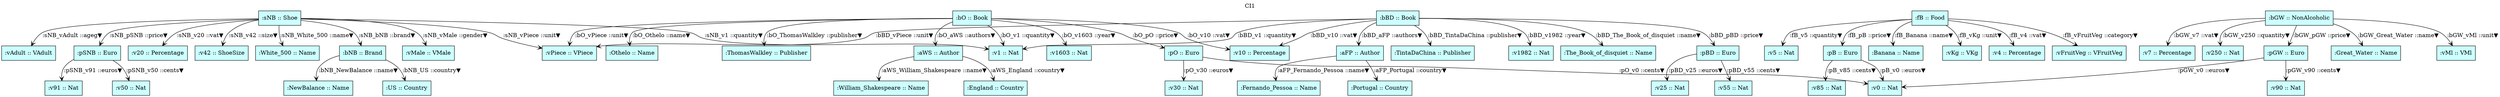 digraph {graph[label=CI1,labelloc=tl,labelfontsize=12];
"bO"[shape=box,fillcolor="#CCFFFF",style = filled,label=":bO :: Book"];
"Othelo"[shape=box,fillcolor="#CCFFFF",style = filled,label=":Othelo :: Name"];
"ThomasWalkley"[shape=box,fillcolor="#CCFFFF",style = filled,label=":ThomasWalkley :: Publisher"];
"vPiece"[shape=box,fillcolor="#CCFFFF",style = filled,label=":vPiece :: VPiece"];
"pO"[shape=box,fillcolor="#CCFFFF",style = filled,label=":pO :: Euro"];
"v30"[shape=box,fillcolor="#CCFFFF",style = filled,label=":v30 :: Nat"];
"v0"[shape=box,fillcolor="#CCFFFF",style = filled,label=":v0 :: Nat"];
"v1"[shape=box,fillcolor="#CCFFFF",style = filled,label=":v1 :: Nat"];
"v1603"[shape=box,fillcolor="#CCFFFF",style = filled,label=":v1603 :: Nat"];
"v10"[shape=box,fillcolor="#CCFFFF",style = filled,label=":v10 :: Percentage"];
"aWS"[shape=box,fillcolor="#CCFFFF",style = filled,label=":aWS :: Author"];
"William_Shakespeare"[shape=box,fillcolor="#CCFFFF",style = filled,label=":William_Shakespeare :: Name"];
"England"[shape=box,fillcolor="#CCFFFF",style = filled,label=":England :: Country"];
"bBD"[shape=box,fillcolor="#CCFFFF",style = filled,label=":bBD :: Book"];
"The_Book_of_disquiet"[shape=box,fillcolor="#CCFFFF",style = filled,label=":The_Book_of_disquiet :: Name"];
"TintaDaChina"[shape=box,fillcolor="#CCFFFF",style = filled,label=":TintaDaChina :: Publisher"];
"aFP"[shape=box,fillcolor="#CCFFFF",style = filled,label=":aFP :: Author"];
"Fernando_Pessoa"[shape=box,fillcolor="#CCFFFF",style = filled,label=":Fernando_Pessoa :: Name"];
"Portugal"[shape=box,fillcolor="#CCFFFF",style = filled,label=":Portugal :: Country"];
"v1982"[shape=box,fillcolor="#CCFFFF",style = filled,label=":v1982 :: Nat"];
"pBD"[shape=box,fillcolor="#CCFFFF",style = filled,label=":pBD :: Euro"];
"v25"[shape=box,fillcolor="#CCFFFF",style = filled,label=":v25 :: Nat"];
"v55"[shape=box,fillcolor="#CCFFFF",style = filled,label=":v55 :: Nat"];
"fB"[shape=box,fillcolor="#CCFFFF",style = filled,label=":fB :: Food"];
"Banana"[shape=box,fillcolor="#CCFFFF",style = filled,label=":Banana :: Name"];
"vKg"[shape=box,fillcolor="#CCFFFF",style = filled,label=":vKg :: VKg"];
"v4"[shape=box,fillcolor="#CCFFFF",style = filled,label=":v4 :: Percentage"];
"vFruitVeg"[shape=box,fillcolor="#CCFFFF",style = filled,label=":vFruitVeg :: VFruitVeg"];
"pB"[shape=box,fillcolor="#CCFFFF",style = filled,label=":pB :: Euro"];
"v85"[shape=box,fillcolor="#CCFFFF",style = filled,label=":v85 :: Nat"];
"v5"[shape=box,fillcolor="#CCFFFF",style = filled,label=":v5 :: Nat"];
"bGW"[shape=box,fillcolor="#CCFFFF",style = filled,label=":bGW :: NonAlcoholic"];
"Great_Water"[shape=box,fillcolor="#CCFFFF",style = filled,label=":Great_Water :: Name"];
"vMl"[shape=box,fillcolor="#CCFFFF",style = filled,label=":vMl :: VMl"];
"v7"[shape=box,fillcolor="#CCFFFF",style = filled,label=":v7 :: Percentage"];
"v250"[shape=box,fillcolor="#CCFFFF",style = filled,label=":v250 :: Nat"];
"pGW"[shape=box,fillcolor="#CCFFFF",style = filled,label=":pGW :: Euro"];
"v90"[shape=box,fillcolor="#CCFFFF",style = filled,label=":v90 :: Nat"];
"sNB"[shape=box,fillcolor="#CCFFFF",style = filled,label=":sNB :: Shoe"];
"White_500"[shape=box,fillcolor="#CCFFFF",style = filled,label=":White_500 :: Name"];
"bNB"[shape=box,fillcolor="#CCFFFF",style = filled,label=":bNB :: Brand"];
"NewBalance"[shape=box,fillcolor="#CCFFFF",style = filled,label=":NewBalance :: Name"];
"US"[shape=box,fillcolor="#CCFFFF",style = filled,label=":US :: Country"];
"vMale"[shape=box,fillcolor="#CCFFFF",style = filled,label=":vMale :: VMale"];
"vAdult"[shape=box,fillcolor="#CCFFFF",style = filled,label=":vAdult :: VAdult"];
"pSNB"[shape=box,fillcolor="#CCFFFF",style = filled,label=":pSNB :: Euro"];
"v91"[shape=box,fillcolor="#CCFFFF",style = filled,label=":v91 :: Nat"];
"v50"[shape=box,fillcolor="#CCFFFF",style = filled,label=":v50 :: Nat"];
"v20"[shape=box,fillcolor="#CCFFFF",style = filled,label=":v20 :: Percentage"];
"v42"[shape=box,fillcolor="#CCFFFF",style = filled,label=":v42 :: ShoeSize"];

"bO"->"Othelo"[label=":bO_Othelo ::name▼",arrowhead=vee];
"bO"->"ThomasWalkley"[label=":bO_ThomasWalkley ::publisher▼",arrowhead=vee];
"bO"->"vPiece"[label=":bO_vPiece ::unit▼",arrowhead=vee];
"pO"->"v30"[label=":pO_v30 ::euros▼",arrowhead=vee];
"pO"->"v0"[label=":pO_v0 ::cents▼",arrowhead=vee];
"bO"->"pO"[label=":bO_pO ::price▼",arrowhead=vee];
"bO"->"v1"[label=":bO_v1 ::quantity▼",arrowhead=vee];
"bO"->"v1603"[label=":bO_v1603 ::year▼",arrowhead=vee];
"bO"->"v10"[label=":bO_v10 ::vat▼",arrowhead=vee];
"bO"->"aWS"[label=":bO_aWS ::authors▼",arrowhead=vee];
"aWS"->"William_Shakespeare"[label=":aWS_William_Shakespeare ::name▼",arrowhead=vee];
"aWS"->"England"[label=":aWS_England ::country▼",arrowhead=vee];
"bBD"->"v10"[label=":bBD_v10 ::vat▼",arrowhead=vee];
"bBD"->"The_Book_of_disquiet"[label=":bBD_The_Book_of_disquiet ::name▼",arrowhead=vee];
"bBD"->"vPiece"[label=":bBD_vPiece ::unit▼",arrowhead=vee];
"bBD"->"TintaDaChina"[label=":bBD_TintaDaChina ::publisher▼",arrowhead=vee];
"bBD"->"aFP"[label=":bBD_aFP ::authors▼",arrowhead=vee];
"aFP"->"Fernando_Pessoa"[label=":aFP_Fernando_Pessoa ::name▼",arrowhead=vee];
"aFP"->"Portugal"[label=":aFP_Portugal ::country▼",arrowhead=vee];
"bBD"->"v1"[label=":bBD_v1 ::quantity▼",arrowhead=vee];
"bBD"->"v1982"[label=":bBD_v1982 ::year▼",arrowhead=vee];
"pBD"->"v25"[label=":pBD_v25 ::euros▼",arrowhead=vee];
"pBD"->"v55"[label=":pBD_v55 ::cents▼",arrowhead=vee];
"bBD"->"pBD"[label=":bBD_pBD ::price▼",arrowhead=vee];
"fB"->"Banana"[label=":fB_Banana ::name▼",arrowhead=vee];
"fB"->"vKg"[label=":fB_vKg ::unit▼",arrowhead=vee];
"fB"->"v4"[label=":fB_v4 ::vat▼",arrowhead=vee];
"fB"->"vFruitVeg"[label=":fB_vFruitVeg ::category▼",arrowhead=vee];
"pB"->"v0"[label=":pB_v0 ::euros▼",arrowhead=vee];
"pB"->"v85"[label=":pB_v85 ::cents▼",arrowhead=vee];
"fB"->"pB"[label=":fB_pB ::price▼",arrowhead=vee];
"fB"->"v5"[label=":fB_v5 ::quantity▼",arrowhead=vee];
"bGW"->"Great_Water"[label=":bGW_Great_Water ::name▼",arrowhead=vee];
"bGW"->"vMl"[label=":bGW_vMl ::unit▼",arrowhead=vee];
"bGW"->"v7"[label=":bGW_v7 ::vat▼",arrowhead=vee];
"bGW"->"v250"[label=":bGW_v250 ::quantity▼",arrowhead=vee];
"pGW"->"v0"[label=":pGW_v0 ::euros▼",arrowhead=vee];
"pGW"->"v90"[label=":pGW_v90 ::cents▼",arrowhead=vee];
"bGW"->"pGW"[label=":bGW_pGW ::price▼",arrowhead=vee];
"sNB"->"White_500"[label=":sNB_White_500 ::name▼",arrowhead=vee];
"sNB"->"vPiece"[label=":sNB_vPiece ::unit▼",arrowhead=vee];
"sNB"->"bNB"[label=":sNB_bNB ::brand▼",arrowhead=vee];
"bNB"->"NewBalance"[label=":bNB_NewBalance ::name▼",arrowhead=vee];
"bNB"->"US"[label=":bNB_US ::country▼",arrowhead=vee];
"sNB"->"vMale"[label=":sNB_vMale ::gender▼",arrowhead=vee];
"sNB"->"vAdult"[label=":sNB_vAdult ::ageg▼",arrowhead=vee];
"pSNB"->"v91"[label=":pSNB_v91 ::euros▼",arrowhead=vee];
"pSNB"->"v50"[label=":pSNB_v50 ::cents▼",arrowhead=vee];
"sNB"->"pSNB"[label=":sNB_pSNB ::price▼",arrowhead=vee];
"sNB"->"v20"[label=":sNB_v20 ::vat▼",arrowhead=vee];
"sNB"->"v1"[label=":sNB_v1 ::quantity▼",arrowhead=vee];
"sNB"->"v42"[label=":sNB_v42 ::size▼",arrowhead=vee];
}